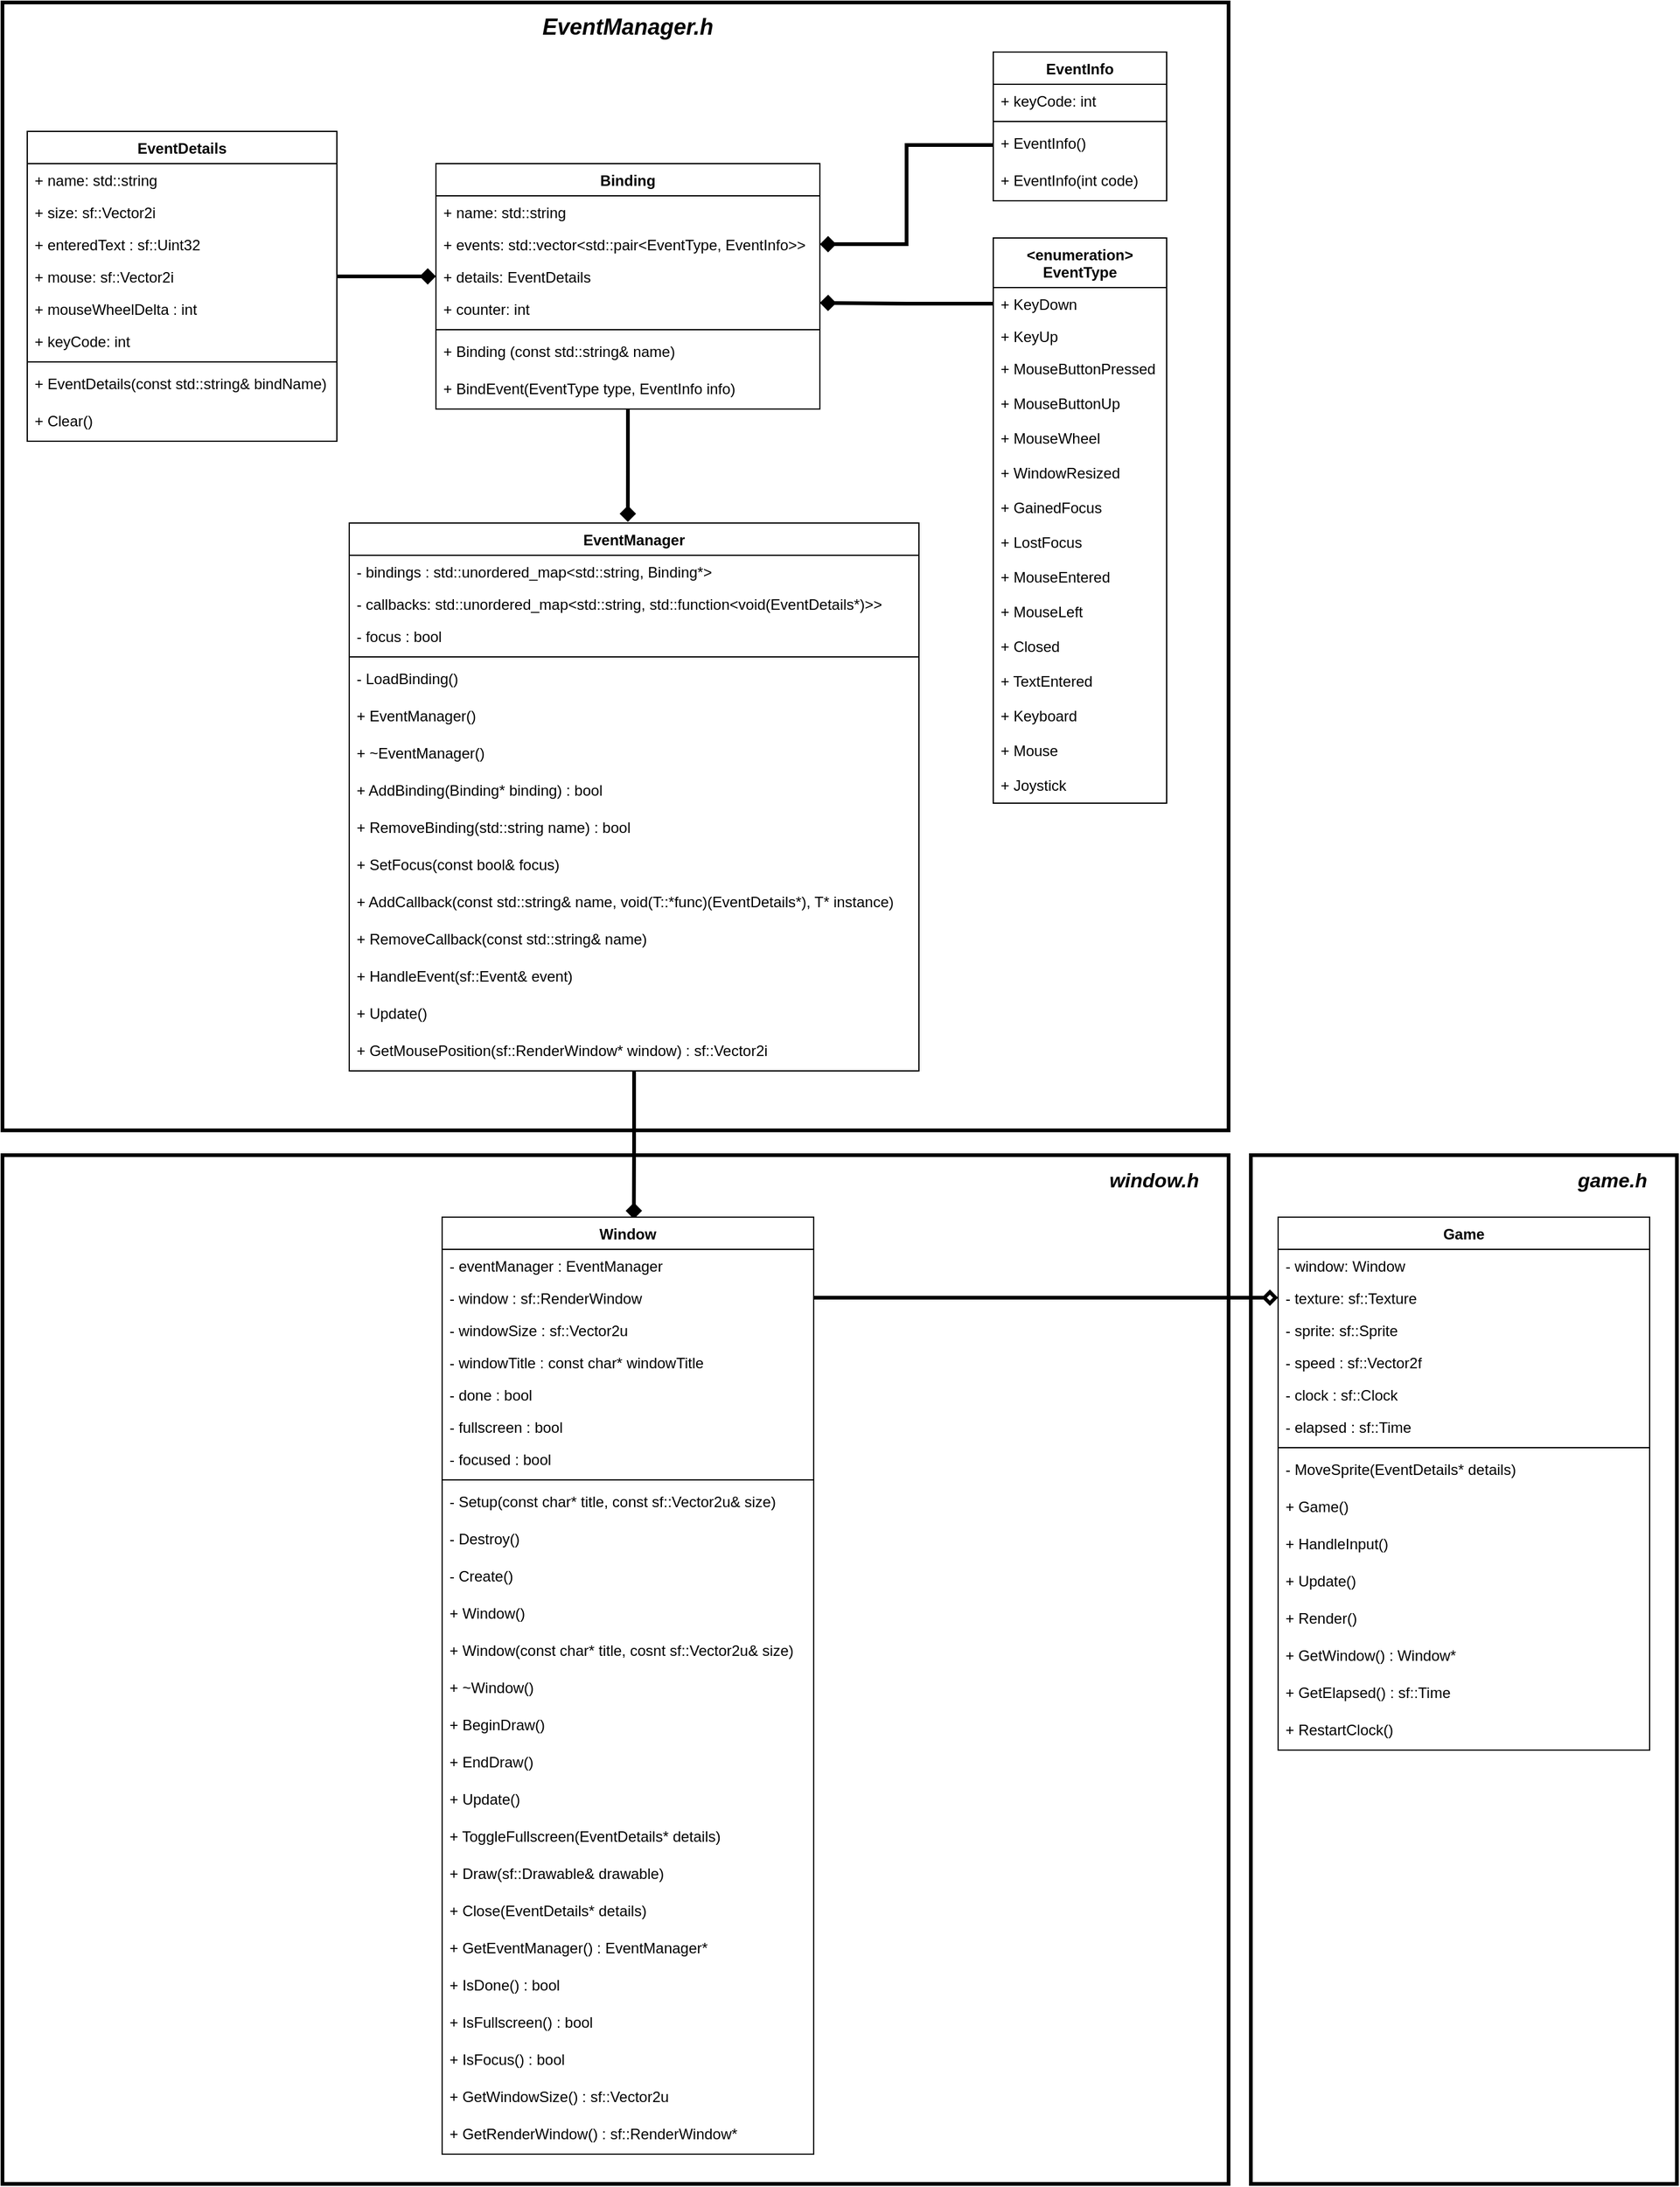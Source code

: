<mxfile version="14.6.13" type="github">
  <diagram id="-NqE8Jv68OQ7EdmrXvh8" name="Page-1">
    <mxGraphModel dx="4222" dy="1981" grid="1" gridSize="10" guides="1" tooltips="1" connect="1" arrows="1" fold="1" page="0" pageScale="1" pageWidth="827" pageHeight="1169" background="none" math="0" shadow="0">
      <root>
        <mxCell id="0" />
        <mxCell id="1" parent="0" />
        <mxCell id="0kmeCdzLsvG2p86pvav7-1" value="EventInfo" style="swimlane;fontStyle=1;align=center;verticalAlign=top;childLayout=stackLayout;horizontal=1;startSize=26;horizontalStack=0;resizeParent=1;resizeParentMax=0;resizeLast=0;collapsible=1;marginBottom=0;swimlaneFillColor=#ffffff;" parent="1" vertex="1">
          <mxGeometry x="-1870" y="-910" width="140" height="120" as="geometry" />
        </mxCell>
        <mxCell id="0kmeCdzLsvG2p86pvav7-2" value="+ keyCode: int" style="text;strokeColor=none;fillColor=none;align=left;verticalAlign=top;spacingLeft=4;spacingRight=4;overflow=hidden;rotatable=0;points=[[0,0.5],[1,0.5]];portConstraint=eastwest;" parent="0kmeCdzLsvG2p86pvav7-1" vertex="1">
          <mxGeometry y="26" width="140" height="26" as="geometry" />
        </mxCell>
        <mxCell id="0kmeCdzLsvG2p86pvav7-3" value="" style="line;strokeWidth=1;fillColor=none;align=left;verticalAlign=middle;spacingTop=-1;spacingLeft=3;spacingRight=3;rotatable=0;labelPosition=right;points=[];portConstraint=eastwest;" parent="0kmeCdzLsvG2p86pvav7-1" vertex="1">
          <mxGeometry y="52" width="140" height="8" as="geometry" />
        </mxCell>
        <mxCell id="0kmeCdzLsvG2p86pvav7-9" value="+ EventInfo()" style="text;strokeColor=none;fillColor=none;align=left;verticalAlign=top;spacingLeft=4;spacingRight=4;overflow=hidden;rotatable=0;points=[[0,0.5],[1,0.5]];portConstraint=eastwest;" parent="0kmeCdzLsvG2p86pvav7-1" vertex="1">
          <mxGeometry y="60" width="140" height="30" as="geometry" />
        </mxCell>
        <mxCell id="0kmeCdzLsvG2p86pvav7-4" value="+ EventInfo(int code)&#xa;" style="text;strokeColor=none;fillColor=none;align=left;verticalAlign=top;spacingLeft=4;spacingRight=4;overflow=hidden;rotatable=0;points=[[0,0.5],[1,0.5]];portConstraint=eastwest;" parent="0kmeCdzLsvG2p86pvav7-1" vertex="1">
          <mxGeometry y="90" width="140" height="30" as="geometry" />
        </mxCell>
        <mxCell id="0kmeCdzLsvG2p86pvav7-5" value="&lt;enumeration&gt;&#xa;EventType" style="swimlane;fontStyle=1;childLayout=stackLayout;horizontal=1;startSize=40;horizontalStack=0;resizeParent=1;resizeParentMax=0;resizeLast=0;collapsible=1;marginBottom=0;swimlaneFillColor=#ffffff;" parent="1" vertex="1">
          <mxGeometry x="-1870" y="-760" width="140" height="456" as="geometry" />
        </mxCell>
        <mxCell id="0kmeCdzLsvG2p86pvav7-6" value="+ KeyDown" style="text;strokeColor=none;fillColor=none;align=left;verticalAlign=top;spacingLeft=4;spacingRight=4;overflow=hidden;rotatable=0;points=[[0,0.5],[1,0.5]];portConstraint=eastwest;" parent="0kmeCdzLsvG2p86pvav7-5" vertex="1">
          <mxGeometry y="40" width="140" height="26" as="geometry" />
        </mxCell>
        <mxCell id="0kmeCdzLsvG2p86pvav7-7" value="+ KeyUp" style="text;strokeColor=none;fillColor=none;align=left;verticalAlign=top;spacingLeft=4;spacingRight=4;overflow=hidden;rotatable=0;points=[[0,0.5],[1,0.5]];portConstraint=eastwest;" parent="0kmeCdzLsvG2p86pvav7-5" vertex="1">
          <mxGeometry y="66" width="140" height="26" as="geometry" />
        </mxCell>
        <mxCell id="0kmeCdzLsvG2p86pvav7-8" value="+ MouseButtonPressed" style="text;strokeColor=none;fillColor=none;align=left;verticalAlign=top;spacingLeft=4;spacingRight=4;overflow=hidden;rotatable=0;points=[[0,0.5],[1,0.5]];portConstraint=eastwest;" parent="0kmeCdzLsvG2p86pvav7-5" vertex="1">
          <mxGeometry y="92" width="140" height="28" as="geometry" />
        </mxCell>
        <mxCell id="0kmeCdzLsvG2p86pvav7-11" value="+ MouseButtonUp" style="text;strokeColor=none;fillColor=none;align=left;verticalAlign=top;spacingLeft=4;spacingRight=4;overflow=hidden;rotatable=0;points=[[0,0.5],[1,0.5]];portConstraint=eastwest;" parent="0kmeCdzLsvG2p86pvav7-5" vertex="1">
          <mxGeometry y="120" width="140" height="28" as="geometry" />
        </mxCell>
        <mxCell id="0kmeCdzLsvG2p86pvav7-10" value="+ MouseWheel" style="text;strokeColor=none;fillColor=none;align=left;verticalAlign=top;spacingLeft=4;spacingRight=4;overflow=hidden;rotatable=0;points=[[0,0.5],[1,0.5]];portConstraint=eastwest;" parent="0kmeCdzLsvG2p86pvav7-5" vertex="1">
          <mxGeometry y="148" width="140" height="28" as="geometry" />
        </mxCell>
        <mxCell id="0kmeCdzLsvG2p86pvav7-12" value="+ WindowResized" style="text;strokeColor=none;fillColor=none;align=left;verticalAlign=top;spacingLeft=4;spacingRight=4;overflow=hidden;rotatable=0;points=[[0,0.5],[1,0.5]];portConstraint=eastwest;" parent="0kmeCdzLsvG2p86pvav7-5" vertex="1">
          <mxGeometry y="176" width="140" height="28" as="geometry" />
        </mxCell>
        <mxCell id="0kmeCdzLsvG2p86pvav7-13" value="+ GainedFocus" style="text;strokeColor=none;fillColor=none;align=left;verticalAlign=top;spacingLeft=4;spacingRight=4;overflow=hidden;rotatable=0;points=[[0,0.5],[1,0.5]];portConstraint=eastwest;" parent="0kmeCdzLsvG2p86pvav7-5" vertex="1">
          <mxGeometry y="204" width="140" height="28" as="geometry" />
        </mxCell>
        <mxCell id="0kmeCdzLsvG2p86pvav7-14" value="+ LostFocus" style="text;strokeColor=none;fillColor=none;align=left;verticalAlign=top;spacingLeft=4;spacingRight=4;overflow=hidden;rotatable=0;points=[[0,0.5],[1,0.5]];portConstraint=eastwest;" parent="0kmeCdzLsvG2p86pvav7-5" vertex="1">
          <mxGeometry y="232" width="140" height="28" as="geometry" />
        </mxCell>
        <mxCell id="0kmeCdzLsvG2p86pvav7-15" value="+ MouseEntered" style="text;strokeColor=none;fillColor=none;align=left;verticalAlign=top;spacingLeft=4;spacingRight=4;overflow=hidden;rotatable=0;points=[[0,0.5],[1,0.5]];portConstraint=eastwest;" parent="0kmeCdzLsvG2p86pvav7-5" vertex="1">
          <mxGeometry y="260" width="140" height="28" as="geometry" />
        </mxCell>
        <mxCell id="0kmeCdzLsvG2p86pvav7-17" value="+ MouseLeft" style="text;strokeColor=none;fillColor=none;align=left;verticalAlign=top;spacingLeft=4;spacingRight=4;overflow=hidden;rotatable=0;points=[[0,0.5],[1,0.5]];portConstraint=eastwest;" parent="0kmeCdzLsvG2p86pvav7-5" vertex="1">
          <mxGeometry y="288" width="140" height="28" as="geometry" />
        </mxCell>
        <mxCell id="0kmeCdzLsvG2p86pvav7-18" value="+ Closed" style="text;strokeColor=none;fillColor=none;align=left;verticalAlign=top;spacingLeft=4;spacingRight=4;overflow=hidden;rotatable=0;points=[[0,0.5],[1,0.5]];portConstraint=eastwest;" parent="0kmeCdzLsvG2p86pvav7-5" vertex="1">
          <mxGeometry y="316" width="140" height="28" as="geometry" />
        </mxCell>
        <mxCell id="0kmeCdzLsvG2p86pvav7-19" value="+ TextEntered" style="text;strokeColor=none;fillColor=none;align=left;verticalAlign=top;spacingLeft=4;spacingRight=4;overflow=hidden;rotatable=0;points=[[0,0.5],[1,0.5]];portConstraint=eastwest;" parent="0kmeCdzLsvG2p86pvav7-5" vertex="1">
          <mxGeometry y="344" width="140" height="28" as="geometry" />
        </mxCell>
        <mxCell id="0kmeCdzLsvG2p86pvav7-20" value="+ Keyboard" style="text;strokeColor=none;fillColor=none;align=left;verticalAlign=top;spacingLeft=4;spacingRight=4;overflow=hidden;rotatable=0;points=[[0,0.5],[1,0.5]];portConstraint=eastwest;" parent="0kmeCdzLsvG2p86pvav7-5" vertex="1">
          <mxGeometry y="372" width="140" height="28" as="geometry" />
        </mxCell>
        <mxCell id="0kmeCdzLsvG2p86pvav7-21" value="+ Mouse" style="text;strokeColor=none;fillColor=none;align=left;verticalAlign=top;spacingLeft=4;spacingRight=4;overflow=hidden;rotatable=0;points=[[0,0.5],[1,0.5]];portConstraint=eastwest;" parent="0kmeCdzLsvG2p86pvav7-5" vertex="1">
          <mxGeometry y="400" width="140" height="28" as="geometry" />
        </mxCell>
        <mxCell id="0kmeCdzLsvG2p86pvav7-22" value="+ Joystick" style="text;strokeColor=none;fillColor=none;align=left;verticalAlign=top;spacingLeft=4;spacingRight=4;overflow=hidden;rotatable=0;points=[[0,0.5],[1,0.5]];portConstraint=eastwest;" parent="0kmeCdzLsvG2p86pvav7-5" vertex="1">
          <mxGeometry y="428" width="140" height="28" as="geometry" />
        </mxCell>
        <mxCell id="0kmeCdzLsvG2p86pvav7-23" value="EventDetails" style="swimlane;fontStyle=1;align=center;verticalAlign=top;childLayout=stackLayout;horizontal=1;startSize=26;horizontalStack=0;resizeParent=1;resizeParentMax=0;resizeLast=0;collapsible=1;marginBottom=0;swimlaneFillColor=#ffffff;" parent="1" vertex="1">
          <mxGeometry x="-2650" y="-846" width="250" height="250" as="geometry" />
        </mxCell>
        <mxCell id="0kmeCdzLsvG2p86pvav7-24" value="+ name: std::string" style="text;strokeColor=none;fillColor=none;align=left;verticalAlign=top;spacingLeft=4;spacingRight=4;overflow=hidden;rotatable=0;points=[[0,0.5],[1,0.5]];portConstraint=eastwest;" parent="0kmeCdzLsvG2p86pvav7-23" vertex="1">
          <mxGeometry y="26" width="250" height="26" as="geometry" />
        </mxCell>
        <mxCell id="0kmeCdzLsvG2p86pvav7-28" value="+ size: sf::Vector2i" style="text;strokeColor=none;fillColor=none;align=left;verticalAlign=top;spacingLeft=4;spacingRight=4;overflow=hidden;rotatable=0;points=[[0,0.5],[1,0.5]];portConstraint=eastwest;" parent="0kmeCdzLsvG2p86pvav7-23" vertex="1">
          <mxGeometry y="52" width="250" height="26" as="geometry" />
        </mxCell>
        <mxCell id="0kmeCdzLsvG2p86pvav7-29" value="+ enteredText : sf::Uint32" style="text;strokeColor=none;fillColor=none;align=left;verticalAlign=top;spacingLeft=4;spacingRight=4;overflow=hidden;rotatable=0;points=[[0,0.5],[1,0.5]];portConstraint=eastwest;" parent="0kmeCdzLsvG2p86pvav7-23" vertex="1">
          <mxGeometry y="78" width="250" height="26" as="geometry" />
        </mxCell>
        <mxCell id="0kmeCdzLsvG2p86pvav7-30" value="+ mouse: sf::Vector2i" style="text;strokeColor=none;fillColor=none;align=left;verticalAlign=top;spacingLeft=4;spacingRight=4;overflow=hidden;rotatable=0;points=[[0,0.5],[1,0.5]];portConstraint=eastwest;" parent="0kmeCdzLsvG2p86pvav7-23" vertex="1">
          <mxGeometry y="104" width="250" height="26" as="geometry" />
        </mxCell>
        <mxCell id="0kmeCdzLsvG2p86pvav7-31" value="+ mouseWheelDelta : int" style="text;strokeColor=none;fillColor=none;align=left;verticalAlign=top;spacingLeft=4;spacingRight=4;overflow=hidden;rotatable=0;points=[[0,0.5],[1,0.5]];portConstraint=eastwest;" parent="0kmeCdzLsvG2p86pvav7-23" vertex="1">
          <mxGeometry y="130" width="250" height="26" as="geometry" />
        </mxCell>
        <mxCell id="0kmeCdzLsvG2p86pvav7-32" value="+ keyCode: int" style="text;strokeColor=none;fillColor=none;align=left;verticalAlign=top;spacingLeft=4;spacingRight=4;overflow=hidden;rotatable=0;points=[[0,0.5],[1,0.5]];portConstraint=eastwest;" parent="0kmeCdzLsvG2p86pvav7-23" vertex="1">
          <mxGeometry y="156" width="250" height="26" as="geometry" />
        </mxCell>
        <mxCell id="0kmeCdzLsvG2p86pvav7-25" value="" style="line;strokeWidth=1;fillColor=none;align=left;verticalAlign=middle;spacingTop=-1;spacingLeft=3;spacingRight=3;rotatable=0;labelPosition=right;points=[];portConstraint=eastwest;" parent="0kmeCdzLsvG2p86pvav7-23" vertex="1">
          <mxGeometry y="182" width="250" height="8" as="geometry" />
        </mxCell>
        <mxCell id="0kmeCdzLsvG2p86pvav7-26" value="+ EventDetails(const std::string&amp; bindName)" style="text;strokeColor=none;fillColor=none;align=left;verticalAlign=top;spacingLeft=4;spacingRight=4;overflow=hidden;rotatable=0;points=[[0,0.5],[1,0.5]];portConstraint=eastwest;" parent="0kmeCdzLsvG2p86pvav7-23" vertex="1">
          <mxGeometry y="190" width="250" height="30" as="geometry" />
        </mxCell>
        <mxCell id="0kmeCdzLsvG2p86pvav7-27" value="+ Clear()&#xa;" style="text;strokeColor=none;fillColor=none;align=left;verticalAlign=top;spacingLeft=4;spacingRight=4;overflow=hidden;rotatable=0;points=[[0,0.5],[1,0.5]];portConstraint=eastwest;" parent="0kmeCdzLsvG2p86pvav7-23" vertex="1">
          <mxGeometry y="220" width="250" height="30" as="geometry" />
        </mxCell>
        <mxCell id="syOhMKv-ps1cGyeoAJhk-77" style="edgeStyle=orthogonalEdgeStyle;rounded=0;orthogonalLoop=1;jettySize=auto;html=1;entryX=0.489;entryY=-0.002;entryDx=0;entryDy=0;entryPerimeter=0;fontSize=18;fontColor=none;endArrow=diamond;endFill=1;strokeWidth=3;" edge="1" parent="1" source="0kmeCdzLsvG2p86pvav7-34" target="0kmeCdzLsvG2p86pvav7-45">
          <mxGeometry relative="1" as="geometry" />
        </mxCell>
        <mxCell id="0kmeCdzLsvG2p86pvav7-34" value="Binding" style="swimlane;fontStyle=1;align=center;verticalAlign=top;childLayout=stackLayout;horizontal=1;startSize=26;horizontalStack=0;resizeParent=1;resizeParentMax=0;resizeLast=0;collapsible=1;marginBottom=0;swimlaneFillColor=#ffffff;" parent="1" vertex="1">
          <mxGeometry x="-2320" y="-820" width="310" height="198" as="geometry" />
        </mxCell>
        <mxCell id="0kmeCdzLsvG2p86pvav7-35" value="+ name: std::string" style="text;strokeColor=none;fillColor=none;align=left;verticalAlign=top;spacingLeft=4;spacingRight=4;overflow=hidden;rotatable=0;points=[[0,0.5],[1,0.5]];portConstraint=eastwest;" parent="0kmeCdzLsvG2p86pvav7-34" vertex="1">
          <mxGeometry y="26" width="310" height="26" as="geometry" />
        </mxCell>
        <mxCell id="0kmeCdzLsvG2p86pvav7-36" value="+ events: std::vector&lt;std::pair&lt;EventType, EventInfo&gt;&gt;" style="text;strokeColor=none;fillColor=none;align=left;verticalAlign=top;spacingLeft=4;spacingRight=4;overflow=hidden;rotatable=0;points=[[0,0.5],[1,0.5]];portConstraint=eastwest;" parent="0kmeCdzLsvG2p86pvav7-34" vertex="1">
          <mxGeometry y="52" width="310" height="26" as="geometry" />
        </mxCell>
        <mxCell id="0kmeCdzLsvG2p86pvav7-37" value="+ details: EventDetails" style="text;strokeColor=none;fillColor=none;align=left;verticalAlign=top;spacingLeft=4;spacingRight=4;overflow=hidden;rotatable=0;points=[[0,0.5],[1,0.5]];portConstraint=eastwest;" parent="0kmeCdzLsvG2p86pvav7-34" vertex="1">
          <mxGeometry y="78" width="310" height="26" as="geometry" />
        </mxCell>
        <mxCell id="0kmeCdzLsvG2p86pvav7-40" value="+ counter: int" style="text;strokeColor=none;fillColor=none;align=left;verticalAlign=top;spacingLeft=4;spacingRight=4;overflow=hidden;rotatable=0;points=[[0,0.5],[1,0.5]];portConstraint=eastwest;" parent="0kmeCdzLsvG2p86pvav7-34" vertex="1">
          <mxGeometry y="104" width="310" height="26" as="geometry" />
        </mxCell>
        <mxCell id="0kmeCdzLsvG2p86pvav7-41" value="" style="line;strokeWidth=1;fillColor=none;align=left;verticalAlign=middle;spacingTop=-1;spacingLeft=3;spacingRight=3;rotatable=0;labelPosition=right;points=[];portConstraint=eastwest;" parent="0kmeCdzLsvG2p86pvav7-34" vertex="1">
          <mxGeometry y="130" width="310" height="8" as="geometry" />
        </mxCell>
        <mxCell id="0kmeCdzLsvG2p86pvav7-42" value="+ Binding (const std::string&amp; name)" style="text;strokeColor=none;fillColor=none;align=left;verticalAlign=top;spacingLeft=4;spacingRight=4;overflow=hidden;rotatable=0;points=[[0,0.5],[1,0.5]];portConstraint=eastwest;" parent="0kmeCdzLsvG2p86pvav7-34" vertex="1">
          <mxGeometry y="138" width="310" height="30" as="geometry" />
        </mxCell>
        <mxCell id="0kmeCdzLsvG2p86pvav7-43" value="+ BindEvent(EventType type, EventInfo info)&#xa;" style="text;strokeColor=none;fillColor=none;align=left;verticalAlign=top;spacingLeft=4;spacingRight=4;overflow=hidden;rotatable=0;points=[[0,0.5],[1,0.5]];portConstraint=eastwest;" parent="0kmeCdzLsvG2p86pvav7-34" vertex="1">
          <mxGeometry y="168" width="310" height="30" as="geometry" />
        </mxCell>
        <mxCell id="syOhMKv-ps1cGyeoAJhk-79" style="edgeStyle=orthogonalEdgeStyle;rounded=0;orthogonalLoop=1;jettySize=auto;html=1;entryX=0.516;entryY=0.002;entryDx=0;entryDy=0;entryPerimeter=0;fontSize=18;fontColor=none;endArrow=diamond;endFill=1;strokeWidth=3;" edge="1" parent="1" source="0kmeCdzLsvG2p86pvav7-45" target="syOhMKv-ps1cGyeoAJhk-7">
          <mxGeometry relative="1" as="geometry" />
        </mxCell>
        <mxCell id="0kmeCdzLsvG2p86pvav7-45" value="EventManager" style="swimlane;fontStyle=1;align=center;verticalAlign=top;childLayout=stackLayout;horizontal=1;startSize=26;horizontalStack=0;resizeParent=1;resizeParentMax=0;resizeLast=0;collapsible=1;marginBottom=0;swimlaneFillColor=#ffffff;" parent="1" vertex="1">
          <mxGeometry x="-2390" y="-530" width="460" height="442" as="geometry" />
        </mxCell>
        <mxCell id="0kmeCdzLsvG2p86pvav7-46" value="- bindings : std::unordered_map&lt;std::string, Binding*&gt;" style="text;strokeColor=none;fillColor=none;align=left;verticalAlign=top;spacingLeft=4;spacingRight=4;overflow=hidden;rotatable=0;points=[[0,0.5],[1,0.5]];portConstraint=eastwest;" parent="0kmeCdzLsvG2p86pvav7-45" vertex="1">
          <mxGeometry y="26" width="460" height="26" as="geometry" />
        </mxCell>
        <mxCell id="0kmeCdzLsvG2p86pvav7-47" value="- callbacks: std::unordered_map&lt;std::string, std::function&lt;void(EventDetails*)&gt;&gt;" style="text;strokeColor=none;fillColor=none;align=left;verticalAlign=top;spacingLeft=4;spacingRight=4;overflow=hidden;rotatable=0;points=[[0,0.5],[1,0.5]];portConstraint=eastwest;" parent="0kmeCdzLsvG2p86pvav7-45" vertex="1">
          <mxGeometry y="52" width="460" height="26" as="geometry" />
        </mxCell>
        <mxCell id="0kmeCdzLsvG2p86pvav7-48" value="- focus : bool" style="text;strokeColor=none;fillColor=none;align=left;verticalAlign=top;spacingLeft=4;spacingRight=4;overflow=hidden;rotatable=0;points=[[0,0.5],[1,0.5]];portConstraint=eastwest;" parent="0kmeCdzLsvG2p86pvav7-45" vertex="1">
          <mxGeometry y="78" width="460" height="26" as="geometry" />
        </mxCell>
        <mxCell id="0kmeCdzLsvG2p86pvav7-50" value="" style="line;strokeWidth=1;fillColor=none;align=left;verticalAlign=middle;spacingTop=-1;spacingLeft=3;spacingRight=3;rotatable=0;labelPosition=right;points=[];portConstraint=eastwest;" parent="0kmeCdzLsvG2p86pvav7-45" vertex="1">
          <mxGeometry y="104" width="460" height="8" as="geometry" />
        </mxCell>
        <mxCell id="0kmeCdzLsvG2p86pvav7-56" value="- LoadBinding()" style="text;strokeColor=none;fillColor=none;align=left;verticalAlign=top;spacingLeft=4;spacingRight=4;overflow=hidden;rotatable=0;points=[[0,0.5],[1,0.5]];portConstraint=eastwest;" parent="0kmeCdzLsvG2p86pvav7-45" vertex="1">
          <mxGeometry y="112" width="460" height="30" as="geometry" />
        </mxCell>
        <mxCell id="0kmeCdzLsvG2p86pvav7-51" value="+ EventManager()" style="text;strokeColor=none;fillColor=none;align=left;verticalAlign=top;spacingLeft=4;spacingRight=4;overflow=hidden;rotatable=0;points=[[0,0.5],[1,0.5]];portConstraint=eastwest;" parent="0kmeCdzLsvG2p86pvav7-45" vertex="1">
          <mxGeometry y="142" width="460" height="30" as="geometry" />
        </mxCell>
        <mxCell id="0kmeCdzLsvG2p86pvav7-52" value="+ ~EventManager()&#xa;" style="text;strokeColor=none;fillColor=none;align=left;verticalAlign=top;spacingLeft=4;spacingRight=4;overflow=hidden;rotatable=0;points=[[0,0.5],[1,0.5]];portConstraint=eastwest;" parent="0kmeCdzLsvG2p86pvav7-45" vertex="1">
          <mxGeometry y="172" width="460" height="30" as="geometry" />
        </mxCell>
        <mxCell id="0kmeCdzLsvG2p86pvav7-53" value="+ AddBinding(Binding* binding) : bool" style="text;strokeColor=none;fillColor=none;align=left;verticalAlign=top;spacingLeft=4;spacingRight=4;overflow=hidden;rotatable=0;points=[[0,0.5],[1,0.5]];portConstraint=eastwest;" parent="0kmeCdzLsvG2p86pvav7-45" vertex="1">
          <mxGeometry y="202" width="460" height="30" as="geometry" />
        </mxCell>
        <mxCell id="0kmeCdzLsvG2p86pvav7-54" value="+ RemoveBinding(std::string name) : bool" style="text;strokeColor=none;fillColor=none;align=left;verticalAlign=top;spacingLeft=4;spacingRight=4;overflow=hidden;rotatable=0;points=[[0,0.5],[1,0.5]];portConstraint=eastwest;" parent="0kmeCdzLsvG2p86pvav7-45" vertex="1">
          <mxGeometry y="232" width="460" height="30" as="geometry" />
        </mxCell>
        <mxCell id="0kmeCdzLsvG2p86pvav7-57" value="+ SetFocus(const bool&amp; focus)" style="text;strokeColor=none;fillColor=none;align=left;verticalAlign=top;spacingLeft=4;spacingRight=4;overflow=hidden;rotatable=0;points=[[0,0.5],[1,0.5]];portConstraint=eastwest;" parent="0kmeCdzLsvG2p86pvav7-45" vertex="1">
          <mxGeometry y="262" width="460" height="30" as="geometry" />
        </mxCell>
        <mxCell id="0kmeCdzLsvG2p86pvav7-55" value="+ AddCallback(const std::string&amp; name, void(T::*func)(EventDetails*), T* instance)" style="text;strokeColor=none;fillColor=none;align=left;verticalAlign=top;spacingLeft=4;spacingRight=4;overflow=hidden;rotatable=0;points=[[0,0.5],[1,0.5]];portConstraint=eastwest;" parent="0kmeCdzLsvG2p86pvav7-45" vertex="1">
          <mxGeometry y="292" width="460" height="30" as="geometry" />
        </mxCell>
        <mxCell id="0kmeCdzLsvG2p86pvav7-58" value="+ RemoveCallback(const std::string&amp; name)" style="text;strokeColor=none;fillColor=none;align=left;verticalAlign=top;spacingLeft=4;spacingRight=4;overflow=hidden;rotatable=0;points=[[0,0.5],[1,0.5]];portConstraint=eastwest;" parent="0kmeCdzLsvG2p86pvav7-45" vertex="1">
          <mxGeometry y="322" width="460" height="30" as="geometry" />
        </mxCell>
        <mxCell id="0kmeCdzLsvG2p86pvav7-59" value="+ HandleEvent(sf::Event&amp; event)" style="text;strokeColor=none;fillColor=none;align=left;verticalAlign=top;spacingLeft=4;spacingRight=4;overflow=hidden;rotatable=0;points=[[0,0.5],[1,0.5]];portConstraint=eastwest;" parent="0kmeCdzLsvG2p86pvav7-45" vertex="1">
          <mxGeometry y="352" width="460" height="30" as="geometry" />
        </mxCell>
        <mxCell id="0kmeCdzLsvG2p86pvav7-60" value="+ Update()" style="text;strokeColor=none;fillColor=none;align=left;verticalAlign=top;spacingLeft=4;spacingRight=4;overflow=hidden;rotatable=0;points=[[0,0.5],[1,0.5]];portConstraint=eastwest;" parent="0kmeCdzLsvG2p86pvav7-45" vertex="1">
          <mxGeometry y="382" width="460" height="30" as="geometry" />
        </mxCell>
        <mxCell id="0kmeCdzLsvG2p86pvav7-61" value="+ GetMousePosition(sf::RenderWindow* window) : sf::Vector2i" style="text;strokeColor=none;fillColor=none;align=left;verticalAlign=top;spacingLeft=4;spacingRight=4;overflow=hidden;rotatable=0;points=[[0,0.5],[1,0.5]];portConstraint=eastwest;" parent="0kmeCdzLsvG2p86pvav7-45" vertex="1">
          <mxGeometry y="412" width="460" height="30" as="geometry" />
        </mxCell>
        <mxCell id="0kmeCdzLsvG2p86pvav7-63" value="EventManager.h" style="text;html=1;strokeColor=none;fillColor=none;align=center;verticalAlign=middle;whiteSpace=wrap;rounded=0;fontStyle=3;fontSize=18;" parent="1" vertex="1">
          <mxGeometry x="-2185" y="-940" width="40" height="20" as="geometry" />
        </mxCell>
        <mxCell id="syOhMKv-ps1cGyeoAJhk-1" value="" style="rounded=0;whiteSpace=wrap;html=1;fillColor=none;strokeWidth=3;" vertex="1" parent="1">
          <mxGeometry x="-2670" y="-20" width="990" height="830" as="geometry" />
        </mxCell>
        <mxCell id="syOhMKv-ps1cGyeoAJhk-2" value="window.h" style="text;html=1;strokeColor=none;fillColor=none;align=center;verticalAlign=middle;whiteSpace=wrap;rounded=0;fontStyle=3;fontSize=16;" vertex="1" parent="1">
          <mxGeometry x="-1760" y="-10" width="40" height="20" as="geometry" />
        </mxCell>
        <mxCell id="syOhMKv-ps1cGyeoAJhk-7" value="Window" style="swimlane;fontStyle=1;align=center;verticalAlign=top;childLayout=stackLayout;horizontal=1;startSize=26;horizontalStack=0;resizeParent=1;resizeParentMax=0;resizeLast=0;collapsible=1;marginBottom=0;swimlaneFillColor=#ffffff;" vertex="1" parent="1">
          <mxGeometry x="-2315" y="30" width="300" height="756" as="geometry" />
        </mxCell>
        <mxCell id="syOhMKv-ps1cGyeoAJhk-8" value="- eventManager : EventManager" style="text;strokeColor=none;fillColor=none;align=left;verticalAlign=top;spacingLeft=4;spacingRight=4;overflow=hidden;rotatable=0;points=[[0,0.5],[1,0.5]];portConstraint=eastwest;" vertex="1" parent="syOhMKv-ps1cGyeoAJhk-7">
          <mxGeometry y="26" width="300" height="26" as="geometry" />
        </mxCell>
        <mxCell id="syOhMKv-ps1cGyeoAJhk-9" value="- window : sf::RenderWindow" style="text;strokeColor=none;fillColor=none;align=left;verticalAlign=top;spacingLeft=4;spacingRight=4;overflow=hidden;rotatable=0;points=[[0,0.5],[1,0.5]];portConstraint=eastwest;" vertex="1" parent="syOhMKv-ps1cGyeoAJhk-7">
          <mxGeometry y="52" width="300" height="26" as="geometry" />
        </mxCell>
        <mxCell id="syOhMKv-ps1cGyeoAJhk-10" value="- windowSize : sf::Vector2u" style="text;strokeColor=none;fillColor=none;align=left;verticalAlign=top;spacingLeft=4;spacingRight=4;overflow=hidden;rotatable=0;points=[[0,0.5],[1,0.5]];portConstraint=eastwest;" vertex="1" parent="syOhMKv-ps1cGyeoAJhk-7">
          <mxGeometry y="78" width="300" height="26" as="geometry" />
        </mxCell>
        <mxCell id="syOhMKv-ps1cGyeoAJhk-11" value="- windowTitle : const char* windowTitle" style="text;strokeColor=none;fillColor=none;align=left;verticalAlign=top;spacingLeft=4;spacingRight=4;overflow=hidden;rotatable=0;points=[[0,0.5],[1,0.5]];portConstraint=eastwest;" vertex="1" parent="syOhMKv-ps1cGyeoAJhk-7">
          <mxGeometry y="104" width="300" height="26" as="geometry" />
        </mxCell>
        <mxCell id="syOhMKv-ps1cGyeoAJhk-12" value="- done : bool" style="text;strokeColor=none;fillColor=none;align=left;verticalAlign=top;spacingLeft=4;spacingRight=4;overflow=hidden;rotatable=0;points=[[0,0.5],[1,0.5]];portConstraint=eastwest;" vertex="1" parent="syOhMKv-ps1cGyeoAJhk-7">
          <mxGeometry y="130" width="300" height="26" as="geometry" />
        </mxCell>
        <mxCell id="syOhMKv-ps1cGyeoAJhk-13" value="- fullscreen : bool" style="text;strokeColor=none;fillColor=none;align=left;verticalAlign=top;spacingLeft=4;spacingRight=4;overflow=hidden;rotatable=0;points=[[0,0.5],[1,0.5]];portConstraint=eastwest;" vertex="1" parent="syOhMKv-ps1cGyeoAJhk-7">
          <mxGeometry y="156" width="300" height="26" as="geometry" />
        </mxCell>
        <mxCell id="syOhMKv-ps1cGyeoAJhk-17" value="- focused : bool" style="text;strokeColor=none;fillColor=none;align=left;verticalAlign=top;spacingLeft=4;spacingRight=4;overflow=hidden;rotatable=0;points=[[0,0.5],[1,0.5]];portConstraint=eastwest;" vertex="1" parent="syOhMKv-ps1cGyeoAJhk-7">
          <mxGeometry y="182" width="300" height="26" as="geometry" />
        </mxCell>
        <mxCell id="syOhMKv-ps1cGyeoAJhk-14" value="" style="line;strokeWidth=1;fillColor=none;align=left;verticalAlign=middle;spacingTop=-1;spacingLeft=3;spacingRight=3;rotatable=0;labelPosition=right;points=[];portConstraint=eastwest;" vertex="1" parent="syOhMKv-ps1cGyeoAJhk-7">
          <mxGeometry y="208" width="300" height="8" as="geometry" />
        </mxCell>
        <mxCell id="syOhMKv-ps1cGyeoAJhk-15" value="- Setup(const char* title, const sf::Vector2u&amp; size)" style="text;strokeColor=none;fillColor=none;align=left;verticalAlign=top;spacingLeft=4;spacingRight=4;overflow=hidden;rotatable=0;points=[[0,0.5],[1,0.5]];portConstraint=eastwest;" vertex="1" parent="syOhMKv-ps1cGyeoAJhk-7">
          <mxGeometry y="216" width="300" height="30" as="geometry" />
        </mxCell>
        <mxCell id="syOhMKv-ps1cGyeoAJhk-16" value="- Destroy()&#xa;" style="text;strokeColor=none;fillColor=none;align=left;verticalAlign=top;spacingLeft=4;spacingRight=4;overflow=hidden;rotatable=0;points=[[0,0.5],[1,0.5]];portConstraint=eastwest;" vertex="1" parent="syOhMKv-ps1cGyeoAJhk-7">
          <mxGeometry y="246" width="300" height="30" as="geometry" />
        </mxCell>
        <mxCell id="syOhMKv-ps1cGyeoAJhk-18" value="- Create()&#xa;" style="text;strokeColor=none;fillColor=none;align=left;verticalAlign=top;spacingLeft=4;spacingRight=4;overflow=hidden;rotatable=0;points=[[0,0.5],[1,0.5]];portConstraint=eastwest;" vertex="1" parent="syOhMKv-ps1cGyeoAJhk-7">
          <mxGeometry y="276" width="300" height="30" as="geometry" />
        </mxCell>
        <mxCell id="syOhMKv-ps1cGyeoAJhk-20" value="+ Window()&#xa;" style="text;strokeColor=none;fillColor=none;align=left;verticalAlign=top;spacingLeft=4;spacingRight=4;overflow=hidden;rotatable=0;points=[[0,0.5],[1,0.5]];portConstraint=eastwest;" vertex="1" parent="syOhMKv-ps1cGyeoAJhk-7">
          <mxGeometry y="306" width="300" height="30" as="geometry" />
        </mxCell>
        <mxCell id="syOhMKv-ps1cGyeoAJhk-19" value="+ Window(const char* title, cosnt sf::Vector2u&amp; size)&#xa;" style="text;strokeColor=none;fillColor=none;align=left;verticalAlign=top;spacingLeft=4;spacingRight=4;overflow=hidden;rotatable=0;points=[[0,0.5],[1,0.5]];portConstraint=eastwest;" vertex="1" parent="syOhMKv-ps1cGyeoAJhk-7">
          <mxGeometry y="336" width="300" height="30" as="geometry" />
        </mxCell>
        <mxCell id="syOhMKv-ps1cGyeoAJhk-21" value="+ ~Window()&#xa;" style="text;strokeColor=none;fillColor=none;align=left;verticalAlign=top;spacingLeft=4;spacingRight=4;overflow=hidden;rotatable=0;points=[[0,0.5],[1,0.5]];portConstraint=eastwest;" vertex="1" parent="syOhMKv-ps1cGyeoAJhk-7">
          <mxGeometry y="366" width="300" height="30" as="geometry" />
        </mxCell>
        <mxCell id="syOhMKv-ps1cGyeoAJhk-23" value="+ BeginDraw()&#xa;" style="text;strokeColor=none;fillColor=none;align=left;verticalAlign=top;spacingLeft=4;spacingRight=4;overflow=hidden;rotatable=0;points=[[0,0.5],[1,0.5]];portConstraint=eastwest;" vertex="1" parent="syOhMKv-ps1cGyeoAJhk-7">
          <mxGeometry y="396" width="300" height="30" as="geometry" />
        </mxCell>
        <mxCell id="syOhMKv-ps1cGyeoAJhk-22" value="+ EndDraw()&#xa;" style="text;strokeColor=none;fillColor=none;align=left;verticalAlign=top;spacingLeft=4;spacingRight=4;overflow=hidden;rotatable=0;points=[[0,0.5],[1,0.5]];portConstraint=eastwest;" vertex="1" parent="syOhMKv-ps1cGyeoAJhk-7">
          <mxGeometry y="426" width="300" height="30" as="geometry" />
        </mxCell>
        <mxCell id="syOhMKv-ps1cGyeoAJhk-24" value="+ Update()&#xa;" style="text;strokeColor=none;fillColor=none;align=left;verticalAlign=top;spacingLeft=4;spacingRight=4;overflow=hidden;rotatable=0;points=[[0,0.5],[1,0.5]];portConstraint=eastwest;" vertex="1" parent="syOhMKv-ps1cGyeoAJhk-7">
          <mxGeometry y="456" width="300" height="30" as="geometry" />
        </mxCell>
        <mxCell id="syOhMKv-ps1cGyeoAJhk-25" value="+ ToggleFullscreen(EventDetails* details)&#xa;" style="text;strokeColor=none;fillColor=none;align=left;verticalAlign=top;spacingLeft=4;spacingRight=4;overflow=hidden;rotatable=0;points=[[0,0.5],[1,0.5]];portConstraint=eastwest;" vertex="1" parent="syOhMKv-ps1cGyeoAJhk-7">
          <mxGeometry y="486" width="300" height="30" as="geometry" />
        </mxCell>
        <mxCell id="syOhMKv-ps1cGyeoAJhk-27" value="+ Draw(sf::Drawable&amp; drawable)&#xa;" style="text;strokeColor=none;fillColor=none;align=left;verticalAlign=top;spacingLeft=4;spacingRight=4;overflow=hidden;rotatable=0;points=[[0,0.5],[1,0.5]];portConstraint=eastwest;" vertex="1" parent="syOhMKv-ps1cGyeoAJhk-7">
          <mxGeometry y="516" width="300" height="30" as="geometry" />
        </mxCell>
        <mxCell id="syOhMKv-ps1cGyeoAJhk-26" value="+ Close(EventDetails* details)&#xa;" style="text;strokeColor=none;fillColor=none;align=left;verticalAlign=top;spacingLeft=4;spacingRight=4;overflow=hidden;rotatable=0;points=[[0,0.5],[1,0.5]];portConstraint=eastwest;" vertex="1" parent="syOhMKv-ps1cGyeoAJhk-7">
          <mxGeometry y="546" width="300" height="30" as="geometry" />
        </mxCell>
        <mxCell id="syOhMKv-ps1cGyeoAJhk-28" value="+ GetEventManager() : EventManager*&#xa;" style="text;strokeColor=none;fillColor=none;align=left;verticalAlign=top;spacingLeft=4;spacingRight=4;overflow=hidden;rotatable=0;points=[[0,0.5],[1,0.5]];portConstraint=eastwest;" vertex="1" parent="syOhMKv-ps1cGyeoAJhk-7">
          <mxGeometry y="576" width="300" height="30" as="geometry" />
        </mxCell>
        <mxCell id="syOhMKv-ps1cGyeoAJhk-29" value="+ IsDone() : bool&#xa;" style="text;strokeColor=none;fillColor=none;align=left;verticalAlign=top;spacingLeft=4;spacingRight=4;overflow=hidden;rotatable=0;points=[[0,0.5],[1,0.5]];portConstraint=eastwest;" vertex="1" parent="syOhMKv-ps1cGyeoAJhk-7">
          <mxGeometry y="606" width="300" height="30" as="geometry" />
        </mxCell>
        <mxCell id="syOhMKv-ps1cGyeoAJhk-31" value="+ IsFullscreen() : bool&#xa;" style="text;strokeColor=none;fillColor=none;align=left;verticalAlign=top;spacingLeft=4;spacingRight=4;overflow=hidden;rotatable=0;points=[[0,0.5],[1,0.5]];portConstraint=eastwest;" vertex="1" parent="syOhMKv-ps1cGyeoAJhk-7">
          <mxGeometry y="636" width="300" height="30" as="geometry" />
        </mxCell>
        <mxCell id="syOhMKv-ps1cGyeoAJhk-30" value="+ IsFocus() : bool&#xa;" style="text;strokeColor=none;fillColor=none;align=left;verticalAlign=top;spacingLeft=4;spacingRight=4;overflow=hidden;rotatable=0;points=[[0,0.5],[1,0.5]];portConstraint=eastwest;" vertex="1" parent="syOhMKv-ps1cGyeoAJhk-7">
          <mxGeometry y="666" width="300" height="30" as="geometry" />
        </mxCell>
        <mxCell id="syOhMKv-ps1cGyeoAJhk-32" value="+ GetWindowSize() : sf::Vector2u&#xa;" style="text;strokeColor=none;fillColor=none;align=left;verticalAlign=top;spacingLeft=4;spacingRight=4;overflow=hidden;rotatable=0;points=[[0,0.5],[1,0.5]];portConstraint=eastwest;" vertex="1" parent="syOhMKv-ps1cGyeoAJhk-7">
          <mxGeometry y="696" width="300" height="30" as="geometry" />
        </mxCell>
        <mxCell id="syOhMKv-ps1cGyeoAJhk-33" value="+ GetRenderWindow() : sf::RenderWindow*&#xa;" style="text;strokeColor=none;fillColor=none;align=left;verticalAlign=top;spacingLeft=4;spacingRight=4;overflow=hidden;rotatable=0;points=[[0,0.5],[1,0.5]];portConstraint=eastwest;" vertex="1" parent="syOhMKv-ps1cGyeoAJhk-7">
          <mxGeometry y="726" width="300" height="30" as="geometry" />
        </mxCell>
        <mxCell id="syOhMKv-ps1cGyeoAJhk-34" value="" style="rounded=0;whiteSpace=wrap;html=1;fillColor=none;strokeWidth=3;" vertex="1" parent="1">
          <mxGeometry x="-1662" y="-20" width="344" height="830" as="geometry" />
        </mxCell>
        <mxCell id="syOhMKv-ps1cGyeoAJhk-35" value="game.h" style="text;html=1;strokeColor=none;fillColor=none;align=center;verticalAlign=middle;whiteSpace=wrap;rounded=0;fontStyle=3;fontSize=16;" vertex="1" parent="1">
          <mxGeometry x="-1390" y="-10" width="40" height="20" as="geometry" />
        </mxCell>
        <mxCell id="syOhMKv-ps1cGyeoAJhk-36" value="Game" style="swimlane;fontStyle=1;align=center;verticalAlign=top;childLayout=stackLayout;horizontal=1;startSize=26;horizontalStack=0;resizeParent=1;resizeParentMax=0;resizeLast=0;collapsible=1;marginBottom=0;swimlaneFillColor=#ffffff;" vertex="1" parent="1">
          <mxGeometry x="-1640" y="30" width="300" height="430" as="geometry" />
        </mxCell>
        <mxCell id="syOhMKv-ps1cGyeoAJhk-37" value="- window: Window" style="text;strokeColor=none;fillColor=none;align=left;verticalAlign=top;spacingLeft=4;spacingRight=4;overflow=hidden;rotatable=0;points=[[0,0.5],[1,0.5]];portConstraint=eastwest;" vertex="1" parent="syOhMKv-ps1cGyeoAJhk-36">
          <mxGeometry y="26" width="300" height="26" as="geometry" />
        </mxCell>
        <mxCell id="syOhMKv-ps1cGyeoAJhk-38" value="- texture: sf::Texture" style="text;strokeColor=none;fillColor=none;align=left;verticalAlign=top;spacingLeft=4;spacingRight=4;overflow=hidden;rotatable=0;points=[[0,0.5],[1,0.5]];portConstraint=eastwest;" vertex="1" parent="syOhMKv-ps1cGyeoAJhk-36">
          <mxGeometry y="52" width="300" height="26" as="geometry" />
        </mxCell>
        <mxCell id="syOhMKv-ps1cGyeoAJhk-39" value="- sprite: sf::Sprite" style="text;strokeColor=none;fillColor=none;align=left;verticalAlign=top;spacingLeft=4;spacingRight=4;overflow=hidden;rotatable=0;points=[[0,0.5],[1,0.5]];portConstraint=eastwest;" vertex="1" parent="syOhMKv-ps1cGyeoAJhk-36">
          <mxGeometry y="78" width="300" height="26" as="geometry" />
        </mxCell>
        <mxCell id="syOhMKv-ps1cGyeoAJhk-40" value="- speed : sf::Vector2f" style="text;strokeColor=none;fillColor=none;align=left;verticalAlign=top;spacingLeft=4;spacingRight=4;overflow=hidden;rotatable=0;points=[[0,0.5],[1,0.5]];portConstraint=eastwest;" vertex="1" parent="syOhMKv-ps1cGyeoAJhk-36">
          <mxGeometry y="104" width="300" height="26" as="geometry" />
        </mxCell>
        <mxCell id="syOhMKv-ps1cGyeoAJhk-41" value="- clock : sf::Clock" style="text;strokeColor=none;fillColor=none;align=left;verticalAlign=top;spacingLeft=4;spacingRight=4;overflow=hidden;rotatable=0;points=[[0,0.5],[1,0.5]];portConstraint=eastwest;" vertex="1" parent="syOhMKv-ps1cGyeoAJhk-36">
          <mxGeometry y="130" width="300" height="26" as="geometry" />
        </mxCell>
        <mxCell id="syOhMKv-ps1cGyeoAJhk-42" value="- elapsed : sf::Time" style="text;strokeColor=none;fillColor=none;align=left;verticalAlign=top;spacingLeft=4;spacingRight=4;overflow=hidden;rotatable=0;points=[[0,0.5],[1,0.5]];portConstraint=eastwest;" vertex="1" parent="syOhMKv-ps1cGyeoAJhk-36">
          <mxGeometry y="156" width="300" height="26" as="geometry" />
        </mxCell>
        <mxCell id="syOhMKv-ps1cGyeoAJhk-44" value="" style="line;strokeWidth=1;fillColor=none;align=left;verticalAlign=middle;spacingTop=-1;spacingLeft=3;spacingRight=3;rotatable=0;labelPosition=right;points=[];portConstraint=eastwest;" vertex="1" parent="syOhMKv-ps1cGyeoAJhk-36">
          <mxGeometry y="182" width="300" height="8" as="geometry" />
        </mxCell>
        <mxCell id="syOhMKv-ps1cGyeoAJhk-47" value="- MoveSprite(EventDetails* details)&#xa;" style="text;strokeColor=none;fillColor=none;align=left;verticalAlign=top;spacingLeft=4;spacingRight=4;overflow=hidden;rotatable=0;points=[[0,0.5],[1,0.5]];portConstraint=eastwest;" vertex="1" parent="syOhMKv-ps1cGyeoAJhk-36">
          <mxGeometry y="190" width="300" height="30" as="geometry" />
        </mxCell>
        <mxCell id="syOhMKv-ps1cGyeoAJhk-48" value="+ Game()&#xa;" style="text;strokeColor=none;fillColor=none;align=left;verticalAlign=top;spacingLeft=4;spacingRight=4;overflow=hidden;rotatable=0;points=[[0,0.5],[1,0.5]];portConstraint=eastwest;" vertex="1" parent="syOhMKv-ps1cGyeoAJhk-36">
          <mxGeometry y="220" width="300" height="30" as="geometry" />
        </mxCell>
        <mxCell id="syOhMKv-ps1cGyeoAJhk-49" value="+ HandleInput()&#xa;" style="text;strokeColor=none;fillColor=none;align=left;verticalAlign=top;spacingLeft=4;spacingRight=4;overflow=hidden;rotatable=0;points=[[0,0.5],[1,0.5]];portConstraint=eastwest;" vertex="1" parent="syOhMKv-ps1cGyeoAJhk-36">
          <mxGeometry y="250" width="300" height="30" as="geometry" />
        </mxCell>
        <mxCell id="syOhMKv-ps1cGyeoAJhk-50" value="+ Update()&#xa;" style="text;strokeColor=none;fillColor=none;align=left;verticalAlign=top;spacingLeft=4;spacingRight=4;overflow=hidden;rotatable=0;points=[[0,0.5],[1,0.5]];portConstraint=eastwest;" vertex="1" parent="syOhMKv-ps1cGyeoAJhk-36">
          <mxGeometry y="280" width="300" height="30" as="geometry" />
        </mxCell>
        <mxCell id="syOhMKv-ps1cGyeoAJhk-51" value="+ Render()&#xa;" style="text;strokeColor=none;fillColor=none;align=left;verticalAlign=top;spacingLeft=4;spacingRight=4;overflow=hidden;rotatable=0;points=[[0,0.5],[1,0.5]];portConstraint=eastwest;" vertex="1" parent="syOhMKv-ps1cGyeoAJhk-36">
          <mxGeometry y="310" width="300" height="30" as="geometry" />
        </mxCell>
        <mxCell id="syOhMKv-ps1cGyeoAJhk-52" value="+ GetWindow() : Window*&#xa;" style="text;strokeColor=none;fillColor=none;align=left;verticalAlign=top;spacingLeft=4;spacingRight=4;overflow=hidden;rotatable=0;points=[[0,0.5],[1,0.5]];portConstraint=eastwest;" vertex="1" parent="syOhMKv-ps1cGyeoAJhk-36">
          <mxGeometry y="340" width="300" height="30" as="geometry" />
        </mxCell>
        <mxCell id="syOhMKv-ps1cGyeoAJhk-53" value="+ GetElapsed() : sf::Time&#xa;" style="text;strokeColor=none;fillColor=none;align=left;verticalAlign=top;spacingLeft=4;spacingRight=4;overflow=hidden;rotatable=0;points=[[0,0.5],[1,0.5]];portConstraint=eastwest;" vertex="1" parent="syOhMKv-ps1cGyeoAJhk-36">
          <mxGeometry y="370" width="300" height="30" as="geometry" />
        </mxCell>
        <mxCell id="syOhMKv-ps1cGyeoAJhk-54" value="+ RestartClock()&#xa;" style="text;strokeColor=none;fillColor=none;align=left;verticalAlign=top;spacingLeft=4;spacingRight=4;overflow=hidden;rotatable=0;points=[[0,0.5],[1,0.5]];portConstraint=eastwest;" vertex="1" parent="syOhMKv-ps1cGyeoAJhk-36">
          <mxGeometry y="400" width="300" height="30" as="geometry" />
        </mxCell>
        <mxCell id="syOhMKv-ps1cGyeoAJhk-70" style="edgeStyle=orthogonalEdgeStyle;rounded=0;orthogonalLoop=1;jettySize=auto;html=1;entryX=0;entryY=0.5;entryDx=0;entryDy=0;fontSize=16;fontColor=none;endArrow=diamond;endFill=1;strokeWidth=3;" edge="1" parent="1" source="0kmeCdzLsvG2p86pvav7-30" target="0kmeCdzLsvG2p86pvav7-37">
          <mxGeometry relative="1" as="geometry" />
        </mxCell>
        <mxCell id="syOhMKv-ps1cGyeoAJhk-73" style="edgeStyle=orthogonalEdgeStyle;rounded=0;orthogonalLoop=1;jettySize=auto;html=1;exitX=0;exitY=0.5;exitDx=0;exitDy=0;entryX=1;entryY=0.321;entryDx=0;entryDy=0;entryPerimeter=0;fontSize=16;fontColor=none;endArrow=diamond;endFill=1;strokeWidth=3;" edge="1" parent="1" source="0kmeCdzLsvG2p86pvav7-6" target="0kmeCdzLsvG2p86pvav7-40">
          <mxGeometry relative="1" as="geometry" />
        </mxCell>
        <mxCell id="syOhMKv-ps1cGyeoAJhk-74" style="edgeStyle=orthogonalEdgeStyle;rounded=0;orthogonalLoop=1;jettySize=auto;html=1;entryX=1;entryY=0.5;entryDx=0;entryDy=0;fontSize=16;fontColor=none;endArrow=diamond;endFill=1;strokeWidth=3;" edge="1" parent="1" source="0kmeCdzLsvG2p86pvav7-9" target="0kmeCdzLsvG2p86pvav7-36">
          <mxGeometry relative="1" as="geometry" />
        </mxCell>
        <mxCell id="syOhMKv-ps1cGyeoAJhk-75" value="" style="rounded=0;whiteSpace=wrap;html=1;fillColor=none;strokeWidth=3;" vertex="1" parent="1">
          <mxGeometry x="-2670" y="-950" width="990" height="910" as="geometry" />
        </mxCell>
        <mxCell id="syOhMKv-ps1cGyeoAJhk-81" style="edgeStyle=orthogonalEdgeStyle;rounded=0;orthogonalLoop=1;jettySize=auto;html=1;exitX=1;exitY=0.5;exitDx=0;exitDy=0;entryX=0;entryY=0.5;entryDx=0;entryDy=0;fontSize=18;fontColor=none;endArrow=diamond;endFill=0;strokeWidth=3;" edge="1" parent="1" source="syOhMKv-ps1cGyeoAJhk-9" target="syOhMKv-ps1cGyeoAJhk-38">
          <mxGeometry relative="1" as="geometry" />
        </mxCell>
      </root>
    </mxGraphModel>
  </diagram>
</mxfile>
